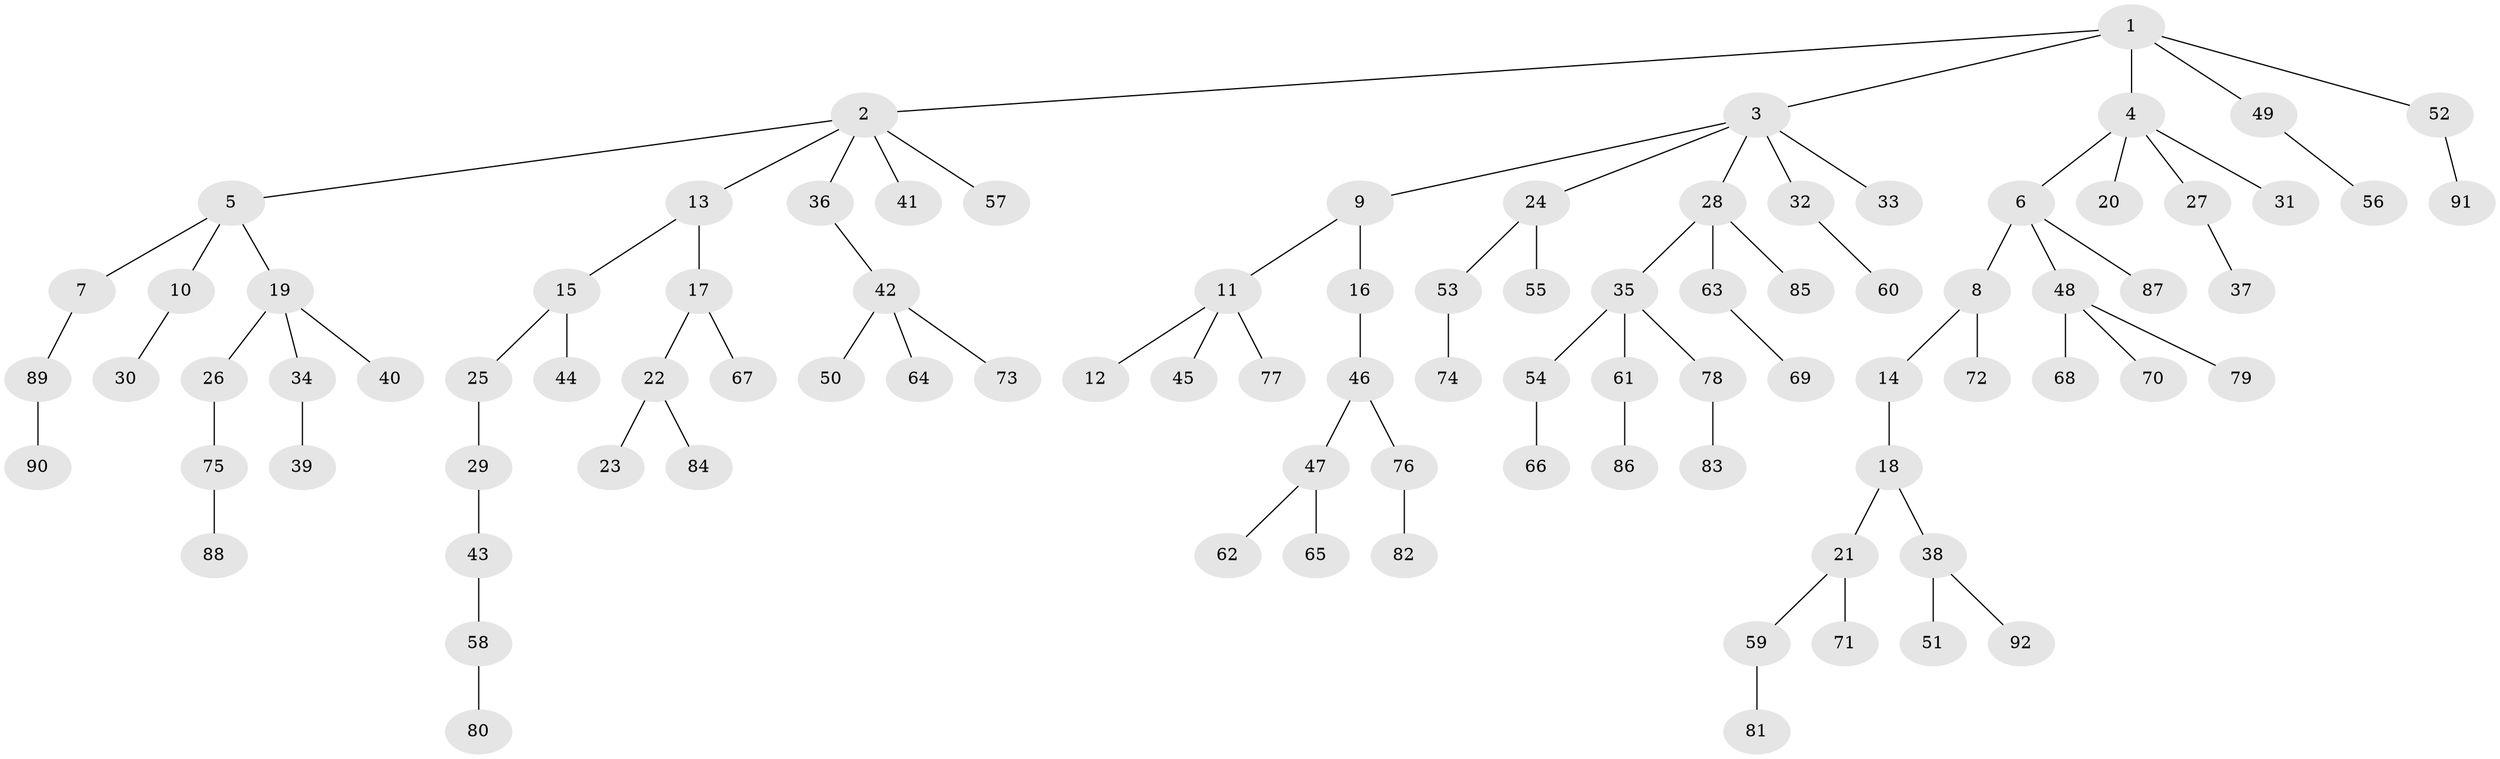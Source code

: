 // coarse degree distribution, {8: 0.03278688524590164, 7: 0.01639344262295082, 4: 0.06557377049180328, 6: 0.01639344262295082, 2: 0.19672131147540983, 3: 0.04918032786885246, 5: 0.01639344262295082, 1: 0.6065573770491803}
// Generated by graph-tools (version 1.1) at 2025/42/03/06/25 10:42:06]
// undirected, 92 vertices, 91 edges
graph export_dot {
graph [start="1"]
  node [color=gray90,style=filled];
  1;
  2;
  3;
  4;
  5;
  6;
  7;
  8;
  9;
  10;
  11;
  12;
  13;
  14;
  15;
  16;
  17;
  18;
  19;
  20;
  21;
  22;
  23;
  24;
  25;
  26;
  27;
  28;
  29;
  30;
  31;
  32;
  33;
  34;
  35;
  36;
  37;
  38;
  39;
  40;
  41;
  42;
  43;
  44;
  45;
  46;
  47;
  48;
  49;
  50;
  51;
  52;
  53;
  54;
  55;
  56;
  57;
  58;
  59;
  60;
  61;
  62;
  63;
  64;
  65;
  66;
  67;
  68;
  69;
  70;
  71;
  72;
  73;
  74;
  75;
  76;
  77;
  78;
  79;
  80;
  81;
  82;
  83;
  84;
  85;
  86;
  87;
  88;
  89;
  90;
  91;
  92;
  1 -- 2;
  1 -- 3;
  1 -- 4;
  1 -- 49;
  1 -- 52;
  2 -- 5;
  2 -- 13;
  2 -- 36;
  2 -- 41;
  2 -- 57;
  3 -- 9;
  3 -- 24;
  3 -- 28;
  3 -- 32;
  3 -- 33;
  4 -- 6;
  4 -- 20;
  4 -- 27;
  4 -- 31;
  5 -- 7;
  5 -- 10;
  5 -- 19;
  6 -- 8;
  6 -- 48;
  6 -- 87;
  7 -- 89;
  8 -- 14;
  8 -- 72;
  9 -- 11;
  9 -- 16;
  10 -- 30;
  11 -- 12;
  11 -- 45;
  11 -- 77;
  13 -- 15;
  13 -- 17;
  14 -- 18;
  15 -- 25;
  15 -- 44;
  16 -- 46;
  17 -- 22;
  17 -- 67;
  18 -- 21;
  18 -- 38;
  19 -- 26;
  19 -- 34;
  19 -- 40;
  21 -- 59;
  21 -- 71;
  22 -- 23;
  22 -- 84;
  24 -- 53;
  24 -- 55;
  25 -- 29;
  26 -- 75;
  27 -- 37;
  28 -- 35;
  28 -- 63;
  28 -- 85;
  29 -- 43;
  32 -- 60;
  34 -- 39;
  35 -- 54;
  35 -- 61;
  35 -- 78;
  36 -- 42;
  38 -- 51;
  38 -- 92;
  42 -- 50;
  42 -- 64;
  42 -- 73;
  43 -- 58;
  46 -- 47;
  46 -- 76;
  47 -- 62;
  47 -- 65;
  48 -- 68;
  48 -- 70;
  48 -- 79;
  49 -- 56;
  52 -- 91;
  53 -- 74;
  54 -- 66;
  58 -- 80;
  59 -- 81;
  61 -- 86;
  63 -- 69;
  75 -- 88;
  76 -- 82;
  78 -- 83;
  89 -- 90;
}
